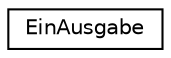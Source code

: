 digraph "Graphical Class Hierarchy"
{
  edge [fontname="Helvetica",fontsize="10",labelfontname="Helvetica",labelfontsize="10"];
  node [fontname="Helvetica",fontsize="10",shape=record];
  rankdir="LR";
  Node1 [label="EinAusgabe",height=0.2,width=0.4,color="black", fillcolor="white", style="filled",URL="$class_ein_ausgabe.html"];
}

